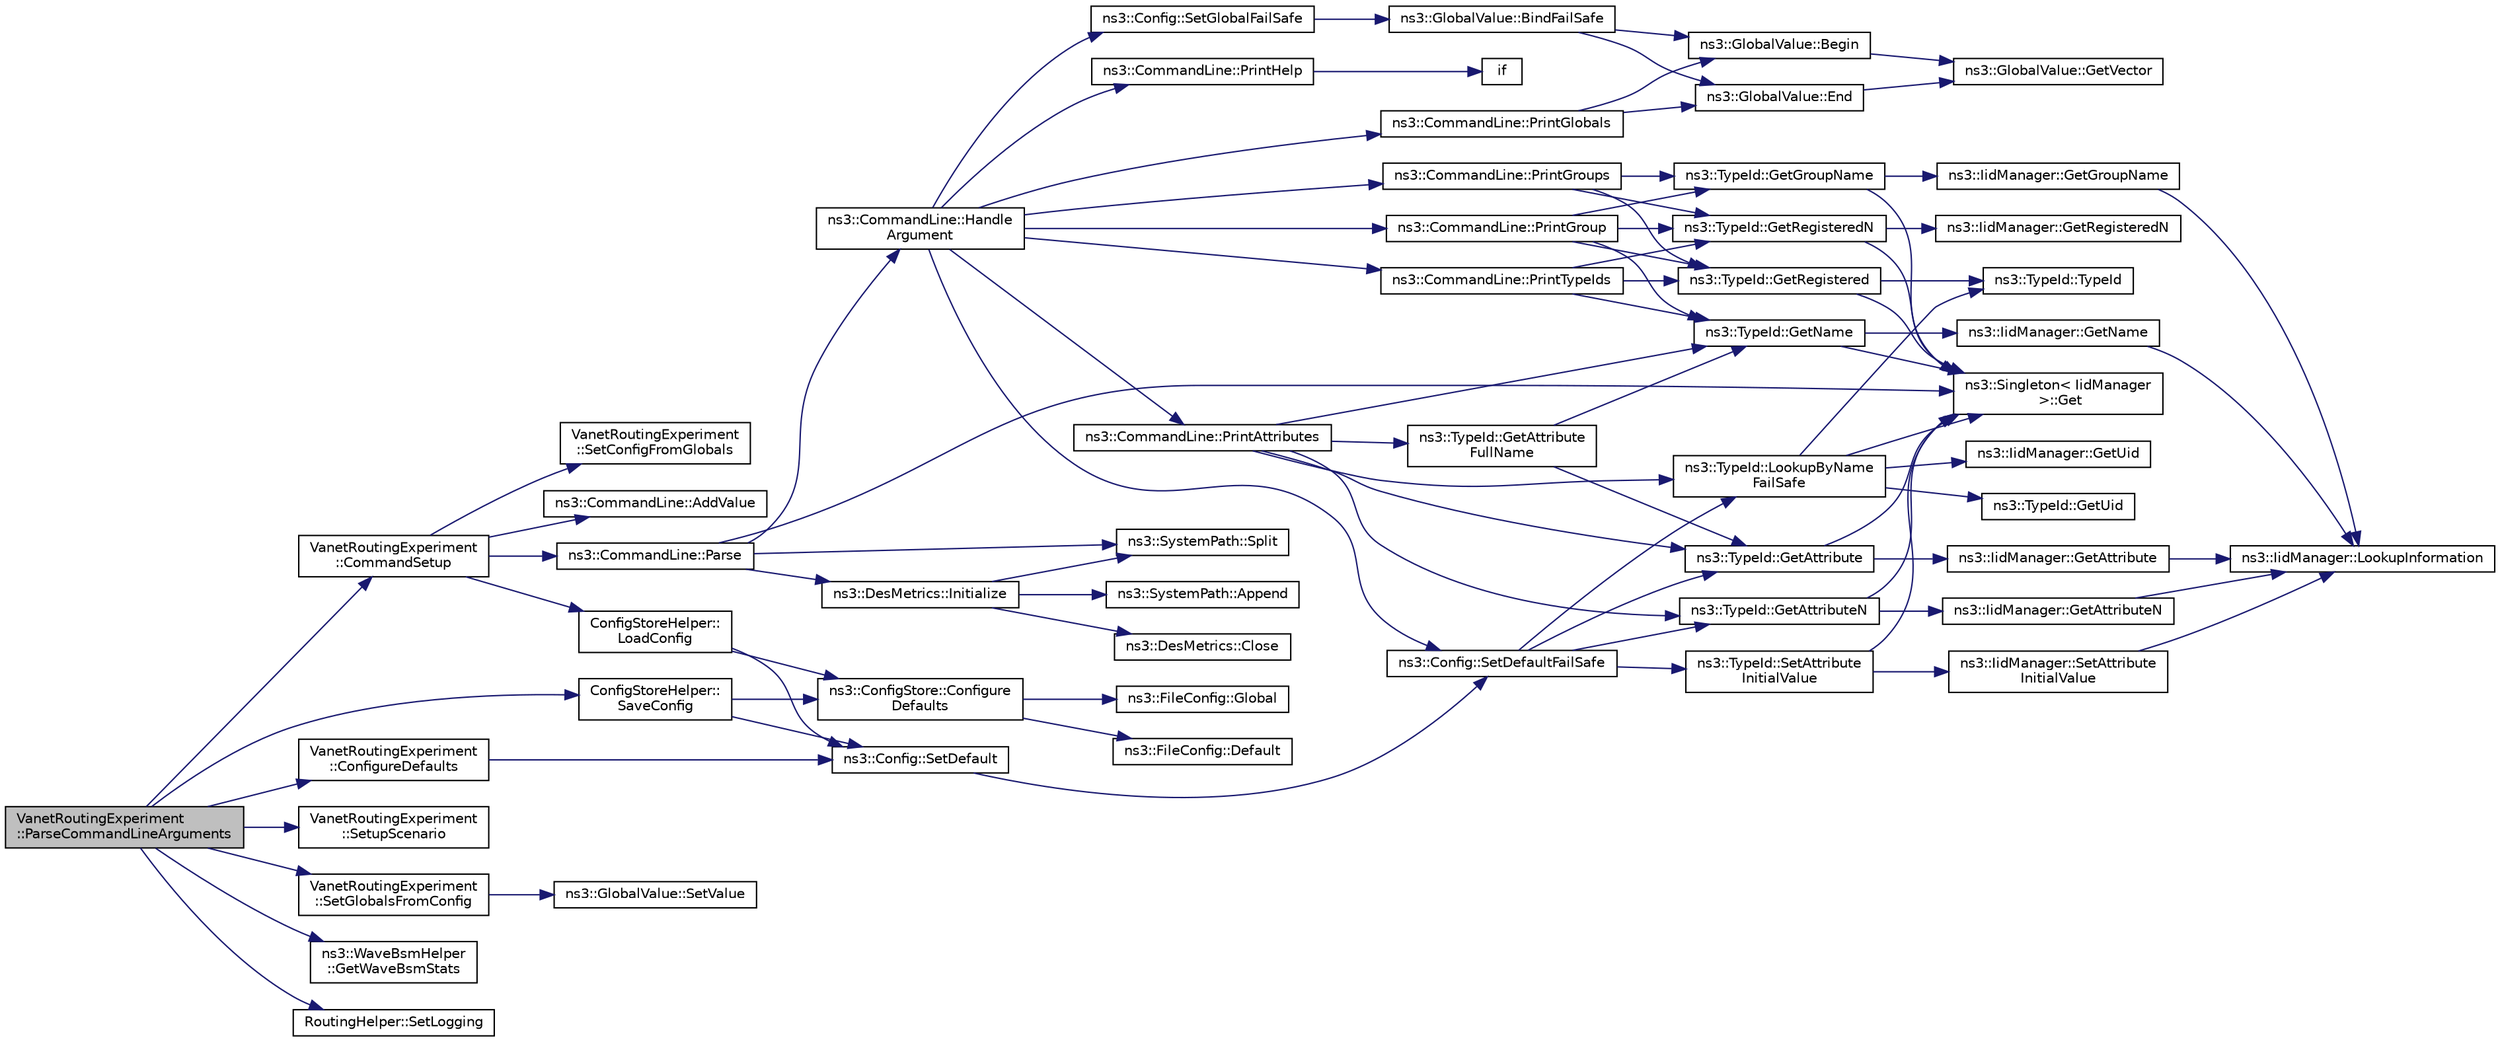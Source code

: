 digraph "VanetRoutingExperiment::ParseCommandLineArguments"
{
  edge [fontname="Helvetica",fontsize="10",labelfontname="Helvetica",labelfontsize="10"];
  node [fontname="Helvetica",fontsize="10",shape=record];
  rankdir="LR";
  Node1 [label="VanetRoutingExperiment\l::ParseCommandLineArguments",height=0.2,width=0.4,color="black", fillcolor="grey75", style="filled", fontcolor="black"];
  Node1 -> Node2 [color="midnightblue",fontsize="10",style="solid"];
  Node2 [label="VanetRoutingExperiment\l::CommandSetup",height=0.2,width=0.4,color="black", fillcolor="white", style="filled",URL="$d7/d1b/classVanetRoutingExperiment.html#a6faaa1c235b5a015a5896be6fe6e6903",tooltip="Run the simulation. "];
  Node2 -> Node3 [color="midnightblue",fontsize="10",style="solid"];
  Node3 [label="ns3::CommandLine::AddValue",height=0.2,width=0.4,color="black", fillcolor="white", style="filled",URL="$dc/d87/classns3_1_1CommandLine.html#addcfb546c7ad4c8bd0965654d55beb8e"];
  Node2 -> Node4 [color="midnightblue",fontsize="10",style="solid"];
  Node4 [label="ns3::CommandLine::Parse",height=0.2,width=0.4,color="black", fillcolor="white", style="filled",URL="$dc/d87/classns3_1_1CommandLine.html#a5c10b85b3207e5ecb48d907966923156"];
  Node4 -> Node5 [color="midnightblue",fontsize="10",style="solid"];
  Node5 [label="ns3::SystemPath::Split",height=0.2,width=0.4,color="black", fillcolor="white", style="filled",URL="$d0/dde/group__systempath.html#ga523072e05da63b63113d1bea840edf1a"];
  Node4 -> Node6 [color="midnightblue",fontsize="10",style="solid"];
  Node6 [label="ns3::CommandLine::Handle\lArgument",height=0.2,width=0.4,color="black", fillcolor="white", style="filled",URL="$dc/d87/classns3_1_1CommandLine.html#a527b83304a3c713f3e84711a8a2185a7"];
  Node6 -> Node7 [color="midnightblue",fontsize="10",style="solid"];
  Node7 [label="ns3::CommandLine::PrintHelp",height=0.2,width=0.4,color="black", fillcolor="white", style="filled",URL="$dc/d87/classns3_1_1CommandLine.html#a4558fd7b9eba52d77ffacb4e9896e5de",tooltip="Print program usage to the desired output stream. "];
  Node7 -> Node8 [color="midnightblue",fontsize="10",style="solid"];
  Node8 [label="if",height=0.2,width=0.4,color="black", fillcolor="white", style="filled",URL="$d8/d0e/loss__ITU1238_8m.html#a419d895abe1313c35fa353c93802647e"];
  Node6 -> Node9 [color="midnightblue",fontsize="10",style="solid"];
  Node9 [label="ns3::CommandLine::PrintGroups",height=0.2,width=0.4,color="black", fillcolor="white", style="filled",URL="$dc/d87/classns3_1_1CommandLine.html#acbfbd40c40508f3b0700d41de1f53089"];
  Node9 -> Node10 [color="midnightblue",fontsize="10",style="solid"];
  Node10 [label="ns3::TypeId::GetRegisteredN",height=0.2,width=0.4,color="black", fillcolor="white", style="filled",URL="$d6/d11/classns3_1_1TypeId.html#a87c96c0c7ef389488be43aa4194f818a"];
  Node10 -> Node11 [color="midnightblue",fontsize="10",style="solid"];
  Node11 [label="ns3::Singleton\< IidManager\l \>::Get",height=0.2,width=0.4,color="black", fillcolor="white", style="filled",URL="$d8/d77/classns3_1_1Singleton.html#a80a2cd3c25a27ea72add7a9f7a141ffa"];
  Node10 -> Node12 [color="midnightblue",fontsize="10",style="solid"];
  Node12 [label="ns3::IidManager::GetRegisteredN",height=0.2,width=0.4,color="black", fillcolor="white", style="filled",URL="$d4/d1c/classns3_1_1IidManager.html#af5213c5a53e5325b4d5880ed5af709a8"];
  Node9 -> Node13 [color="midnightblue",fontsize="10",style="solid"];
  Node13 [label="ns3::TypeId::GetRegistered",height=0.2,width=0.4,color="black", fillcolor="white", style="filled",URL="$d6/d11/classns3_1_1TypeId.html#a19fe68b77ecc4e29c0637e543365affc"];
  Node13 -> Node14 [color="midnightblue",fontsize="10",style="solid"];
  Node14 [label="ns3::TypeId::TypeId",height=0.2,width=0.4,color="black", fillcolor="white", style="filled",URL="$d6/d11/classns3_1_1TypeId.html#ab76e26690f1af4f1cffa6a72245e8928"];
  Node13 -> Node11 [color="midnightblue",fontsize="10",style="solid"];
  Node9 -> Node15 [color="midnightblue",fontsize="10",style="solid"];
  Node15 [label="ns3::TypeId::GetGroupName",height=0.2,width=0.4,color="black", fillcolor="white", style="filled",URL="$d6/d11/classns3_1_1TypeId.html#a836b52efb8606b114b0f7b6b1c95447b"];
  Node15 -> Node11 [color="midnightblue",fontsize="10",style="solid"];
  Node15 -> Node16 [color="midnightblue",fontsize="10",style="solid"];
  Node16 [label="ns3::IidManager::GetGroupName",height=0.2,width=0.4,color="black", fillcolor="white", style="filled",URL="$d4/d1c/classns3_1_1IidManager.html#ae349642e61a71123f6843961c1d57492"];
  Node16 -> Node17 [color="midnightblue",fontsize="10",style="solid"];
  Node17 [label="ns3::IidManager::LookupInformation",height=0.2,width=0.4,color="black", fillcolor="white", style="filled",URL="$d4/d1c/classns3_1_1IidManager.html#a6b1f4ba2815dba27a377e8a8db2384cf"];
  Node6 -> Node18 [color="midnightblue",fontsize="10",style="solid"];
  Node18 [label="ns3::CommandLine::PrintTypeIds",height=0.2,width=0.4,color="black", fillcolor="white", style="filled",URL="$dc/d87/classns3_1_1CommandLine.html#a141b4fcef1091a980f15f0845166e20b"];
  Node18 -> Node10 [color="midnightblue",fontsize="10",style="solid"];
  Node18 -> Node13 [color="midnightblue",fontsize="10",style="solid"];
  Node18 -> Node19 [color="midnightblue",fontsize="10",style="solid"];
  Node19 [label="ns3::TypeId::GetName",height=0.2,width=0.4,color="black", fillcolor="white", style="filled",URL="$d6/d11/classns3_1_1TypeId.html#aa3c41c79ae428b3cb396a9c6bb3ef314"];
  Node19 -> Node11 [color="midnightblue",fontsize="10",style="solid"];
  Node19 -> Node20 [color="midnightblue",fontsize="10",style="solid"];
  Node20 [label="ns3::IidManager::GetName",height=0.2,width=0.4,color="black", fillcolor="white", style="filled",URL="$d4/d1c/classns3_1_1IidManager.html#a5d68d0f0f44594dcdec239dbdb5bf53c"];
  Node20 -> Node17 [color="midnightblue",fontsize="10",style="solid"];
  Node6 -> Node21 [color="midnightblue",fontsize="10",style="solid"];
  Node21 [label="ns3::CommandLine::PrintGlobals",height=0.2,width=0.4,color="black", fillcolor="white", style="filled",URL="$dc/d87/classns3_1_1CommandLine.html#ae531d3f88153ab9edac51509cc0cf8be"];
  Node21 -> Node22 [color="midnightblue",fontsize="10",style="solid"];
  Node22 [label="ns3::GlobalValue::Begin",height=0.2,width=0.4,color="black", fillcolor="white", style="filled",URL="$dc/d02/classns3_1_1GlobalValue.html#acdeb71b28fe45d98523a2168e8807d83"];
  Node22 -> Node23 [color="midnightblue",fontsize="10",style="solid"];
  Node23 [label="ns3::GlobalValue::GetVector",height=0.2,width=0.4,color="black", fillcolor="white", style="filled",URL="$dc/d02/classns3_1_1GlobalValue.html#a69fde3a69c812df719c42b4e2ebde77e"];
  Node21 -> Node24 [color="midnightblue",fontsize="10",style="solid"];
  Node24 [label="ns3::GlobalValue::End",height=0.2,width=0.4,color="black", fillcolor="white", style="filled",URL="$dc/d02/classns3_1_1GlobalValue.html#a2488c329999cf507cc7f7aeb173a4a75"];
  Node24 -> Node23 [color="midnightblue",fontsize="10",style="solid"];
  Node6 -> Node25 [color="midnightblue",fontsize="10",style="solid"];
  Node25 [label="ns3::CommandLine::PrintGroup",height=0.2,width=0.4,color="black", fillcolor="white", style="filled",URL="$dc/d87/classns3_1_1CommandLine.html#abb65c554c9c8f54e815ce54cf8abcd0e"];
  Node25 -> Node10 [color="midnightblue",fontsize="10",style="solid"];
  Node25 -> Node13 [color="midnightblue",fontsize="10",style="solid"];
  Node25 -> Node15 [color="midnightblue",fontsize="10",style="solid"];
  Node25 -> Node19 [color="midnightblue",fontsize="10",style="solid"];
  Node6 -> Node26 [color="midnightblue",fontsize="10",style="solid"];
  Node26 [label="ns3::CommandLine::PrintAttributes",height=0.2,width=0.4,color="black", fillcolor="white", style="filled",URL="$dc/d87/classns3_1_1CommandLine.html#a1257dece593fadf03777c71ea4f49b89"];
  Node26 -> Node27 [color="midnightblue",fontsize="10",style="solid"];
  Node27 [label="ns3::TypeId::LookupByName\lFailSafe",height=0.2,width=0.4,color="black", fillcolor="white", style="filled",URL="$d6/d11/classns3_1_1TypeId.html#acceab1f57bfe3c3af02130277d409f14"];
  Node27 -> Node28 [color="midnightblue",fontsize="10",style="solid"];
  Node28 [label="ns3::TypeId::GetUid",height=0.2,width=0.4,color="black", fillcolor="white", style="filled",URL="$d6/d11/classns3_1_1TypeId.html#acd3e41de6340d06299f4fd63e2ed8da0"];
  Node27 -> Node11 [color="midnightblue",fontsize="10",style="solid"];
  Node27 -> Node29 [color="midnightblue",fontsize="10",style="solid"];
  Node29 [label="ns3::IidManager::GetUid",height=0.2,width=0.4,color="black", fillcolor="white", style="filled",URL="$d4/d1c/classns3_1_1IidManager.html#ae69ae26221b11f8871596679c6e8be19"];
  Node27 -> Node14 [color="midnightblue",fontsize="10",style="solid"];
  Node26 -> Node19 [color="midnightblue",fontsize="10",style="solid"];
  Node26 -> Node30 [color="midnightblue",fontsize="10",style="solid"];
  Node30 [label="ns3::TypeId::GetAttributeN",height=0.2,width=0.4,color="black", fillcolor="white", style="filled",URL="$d6/d11/classns3_1_1TypeId.html#a679c4713f613126a51eb400b345302cb"];
  Node30 -> Node11 [color="midnightblue",fontsize="10",style="solid"];
  Node30 -> Node31 [color="midnightblue",fontsize="10",style="solid"];
  Node31 [label="ns3::IidManager::GetAttributeN",height=0.2,width=0.4,color="black", fillcolor="white", style="filled",URL="$d4/d1c/classns3_1_1IidManager.html#aecf79ed6edb63647774dbfe90cc4f1e2"];
  Node31 -> Node17 [color="midnightblue",fontsize="10",style="solid"];
  Node26 -> Node32 [color="midnightblue",fontsize="10",style="solid"];
  Node32 [label="ns3::TypeId::GetAttribute\lFullName",height=0.2,width=0.4,color="black", fillcolor="white", style="filled",URL="$d6/d11/classns3_1_1TypeId.html#a1da5483f43630ea65952099fc39944a2"];
  Node32 -> Node33 [color="midnightblue",fontsize="10",style="solid"];
  Node33 [label="ns3::TypeId::GetAttribute",height=0.2,width=0.4,color="black", fillcolor="white", style="filled",URL="$d6/d11/classns3_1_1TypeId.html#aa1b746e64e606f94cbedda7cf89788c2"];
  Node33 -> Node11 [color="midnightblue",fontsize="10",style="solid"];
  Node33 -> Node34 [color="midnightblue",fontsize="10",style="solid"];
  Node34 [label="ns3::IidManager::GetAttribute",height=0.2,width=0.4,color="black", fillcolor="white", style="filled",URL="$d4/d1c/classns3_1_1IidManager.html#ae511907e47b48166763e60c583a5a940"];
  Node34 -> Node17 [color="midnightblue",fontsize="10",style="solid"];
  Node32 -> Node19 [color="midnightblue",fontsize="10",style="solid"];
  Node26 -> Node33 [color="midnightblue",fontsize="10",style="solid"];
  Node6 -> Node35 [color="midnightblue",fontsize="10",style="solid"];
  Node35 [label="ns3::Config::SetGlobalFailSafe",height=0.2,width=0.4,color="black", fillcolor="white", style="filled",URL="$d1/d44/group__config.html#gaccae07399fb761a399558a0a03c52dec"];
  Node35 -> Node36 [color="midnightblue",fontsize="10",style="solid"];
  Node36 [label="ns3::GlobalValue::BindFailSafe",height=0.2,width=0.4,color="black", fillcolor="white", style="filled",URL="$dc/d02/classns3_1_1GlobalValue.html#acda63956e7f662d674b8e3be79783e64"];
  Node36 -> Node22 [color="midnightblue",fontsize="10",style="solid"];
  Node36 -> Node24 [color="midnightblue",fontsize="10",style="solid"];
  Node6 -> Node37 [color="midnightblue",fontsize="10",style="solid"];
  Node37 [label="ns3::Config::SetDefaultFailSafe",height=0.2,width=0.4,color="black", fillcolor="white", style="filled",URL="$d1/d44/group__config.html#ga54361b707f31481b11d19f03495cb045"];
  Node37 -> Node27 [color="midnightblue",fontsize="10",style="solid"];
  Node37 -> Node30 [color="midnightblue",fontsize="10",style="solid"];
  Node37 -> Node33 [color="midnightblue",fontsize="10",style="solid"];
  Node37 -> Node38 [color="midnightblue",fontsize="10",style="solid"];
  Node38 [label="ns3::TypeId::SetAttribute\lInitialValue",height=0.2,width=0.4,color="black", fillcolor="white", style="filled",URL="$d6/d11/classns3_1_1TypeId.html#af477878663278dad47c764229490314b"];
  Node38 -> Node11 [color="midnightblue",fontsize="10",style="solid"];
  Node38 -> Node39 [color="midnightblue",fontsize="10",style="solid"];
  Node39 [label="ns3::IidManager::SetAttribute\lInitialValue",height=0.2,width=0.4,color="black", fillcolor="white", style="filled",URL="$d4/d1c/classns3_1_1IidManager.html#a457bf1ceda4093531984fec8439273ee"];
  Node39 -> Node17 [color="midnightblue",fontsize="10",style="solid"];
  Node4 -> Node11 [color="midnightblue",fontsize="10",style="solid"];
  Node4 -> Node40 [color="midnightblue",fontsize="10",style="solid"];
  Node40 [label="ns3::DesMetrics::Initialize",height=0.2,width=0.4,color="black", fillcolor="white", style="filled",URL="$d5/d69/classns3_1_1DesMetrics.html#a63bf3891d9fd2cf8c76b375b3db67756"];
  Node40 -> Node41 [color="midnightblue",fontsize="10",style="solid"];
  Node41 [label="ns3::DesMetrics::Close",height=0.2,width=0.4,color="black", fillcolor="white", style="filled",URL="$d5/d69/classns3_1_1DesMetrics.html#a17b52dbb23cd230d64404f57f59029c5"];
  Node40 -> Node5 [color="midnightblue",fontsize="10",style="solid"];
  Node40 -> Node42 [color="midnightblue",fontsize="10",style="solid"];
  Node42 [label="ns3::SystemPath::Append",height=0.2,width=0.4,color="black", fillcolor="white", style="filled",URL="$d0/dde/group__systempath.html#gaaa5a530cee42c8eda7e4f4523ef7e1cd"];
  Node2 -> Node43 [color="midnightblue",fontsize="10",style="solid"];
  Node43 [label="ConfigStoreHelper::\lLoadConfig",height=0.2,width=0.4,color="black", fillcolor="white", style="filled",URL="$d7/da6/classConfigStoreHelper.html#ae554baffed15b2ae8b5fcd1bfcdd1579",tooltip="Loads a saved config-store raw text configuration from a given named file. "];
  Node43 -> Node44 [color="midnightblue",fontsize="10",style="solid"];
  Node44 [label="ns3::Config::SetDefault",height=0.2,width=0.4,color="black", fillcolor="white", style="filled",URL="$d1/d44/group__config.html#ga2e7882df849d8ba4aaad31c934c40c06"];
  Node44 -> Node37 [color="midnightblue",fontsize="10",style="solid"];
  Node43 -> Node45 [color="midnightblue",fontsize="10",style="solid"];
  Node45 [label="ns3::ConfigStore::Configure\lDefaults",height=0.2,width=0.4,color="black", fillcolor="white", style="filled",URL="$da/d51/classns3_1_1ConfigStore.html#a0a6137574d7c847c3823af8b9d1bb886"];
  Node45 -> Node46 [color="midnightblue",fontsize="10",style="solid"];
  Node46 [label="ns3::FileConfig::Default",height=0.2,width=0.4,color="black", fillcolor="white", style="filled",URL="$d7/de3/classns3_1_1FileConfig.html#ae941d782f2460fc3ac7d7f49c34d0297"];
  Node45 -> Node47 [color="midnightblue",fontsize="10",style="solid"];
  Node47 [label="ns3::FileConfig::Global",height=0.2,width=0.4,color="black", fillcolor="white", style="filled",URL="$d7/de3/classns3_1_1FileConfig.html#a71bddfbf5768f102190f98c45c320019"];
  Node2 -> Node48 [color="midnightblue",fontsize="10",style="solid"];
  Node48 [label="VanetRoutingExperiment\l::SetConfigFromGlobals",height=0.2,width=0.4,color="black", fillcolor="white", style="filled",URL="$d7/d1b/classVanetRoutingExperiment.html#ad5c3e299ed298366698f32684a84d4ec",tooltip="Set up configuration parameter from the global variables. "];
  Node1 -> Node49 [color="midnightblue",fontsize="10",style="solid"];
  Node49 [label="VanetRoutingExperiment\l::SetupScenario",height=0.2,width=0.4,color="black", fillcolor="white", style="filled",URL="$d7/d1b/classVanetRoutingExperiment.html#a5f50bb63ebd19bca0b2093b119e85aa2",tooltip="Set up a prescribed scenario. "];
  Node1 -> Node50 [color="midnightblue",fontsize="10",style="solid"];
  Node50 [label="VanetRoutingExperiment\l::ConfigureDefaults",height=0.2,width=0.4,color="black", fillcolor="white", style="filled",URL="$d7/d1b/classVanetRoutingExperiment.html#a0d891d71129321919e617f084458a1ce",tooltip="Configure default attributes. "];
  Node50 -> Node44 [color="midnightblue",fontsize="10",style="solid"];
  Node1 -> Node51 [color="midnightblue",fontsize="10",style="solid"];
  Node51 [label="VanetRoutingExperiment\l::SetGlobalsFromConfig",height=0.2,width=0.4,color="black", fillcolor="white", style="filled",URL="$d7/d1b/classVanetRoutingExperiment.html#aef481ffe5c766bf4645b439db89e666b",tooltip="Set up the global variables from the configuration parameters. "];
  Node51 -> Node52 [color="midnightblue",fontsize="10",style="solid"];
  Node52 [label="ns3::GlobalValue::SetValue",height=0.2,width=0.4,color="black", fillcolor="white", style="filled",URL="$dc/d02/classns3_1_1GlobalValue.html#ac719e4b4614ccb8199e5ee97d9a5d303"];
  Node1 -> Node53 [color="midnightblue",fontsize="10",style="solid"];
  Node53 [label="ConfigStoreHelper::\lSaveConfig",height=0.2,width=0.4,color="black", fillcolor="white", style="filled",URL="$d7/da6/classConfigStoreHelper.html#a082384175bdd6469787faca2b212a6ec",tooltip="Saves a configuration to a given named config-store raw text configuration file. "];
  Node53 -> Node44 [color="midnightblue",fontsize="10",style="solid"];
  Node53 -> Node45 [color="midnightblue",fontsize="10",style="solid"];
  Node1 -> Node54 [color="midnightblue",fontsize="10",style="solid"];
  Node54 [label="ns3::WaveBsmHelper\l::GetWaveBsmStats",height=0.2,width=0.4,color="black", fillcolor="white", style="filled",URL="$d5/d84/classns3_1_1WaveBsmHelper.html#a7b7442d597cc104a22c8c4bef6c98c6e",tooltip="Returns the WaveBsmStats instance. "];
  Node1 -> Node55 [color="midnightblue",fontsize="10",style="solid"];
  Node55 [label="RoutingHelper::SetLogging",height=0.2,width=0.4,color="black", fillcolor="white", style="filled",URL="$db/d84/classRoutingHelper.html#a14fae09edb67bdac9dd513da38a4c669",tooltip="Enable/disable logging. "];
}
